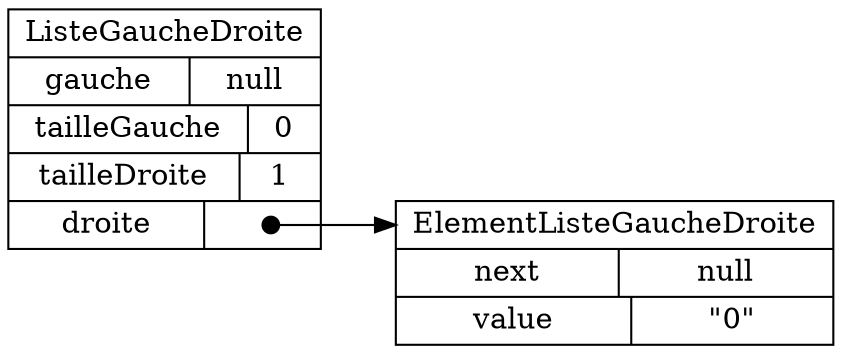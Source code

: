 digraph "leftRightList01" {
graph ["rankdir"="LR","compound"="true"]
"" ["shape"="record","label"="<_C>ListeGaucheDroite|{gauche|null}|{tailleGauche|0}|{tailleDroite|1}|{droite|<droite_droite>}","style"="filled","fillcolor"="white"]
"droite" ["shape"="record","label"="<_C>ElementListeGaucheDroite|{next|null}|{value|\"0\"}","style"="filled","fillcolor"="white"]
"":"droite_droite":c -> "droite":"_C" ["tailclip"="false","arrowtail"="dot","dir"="both","label"=""]
}